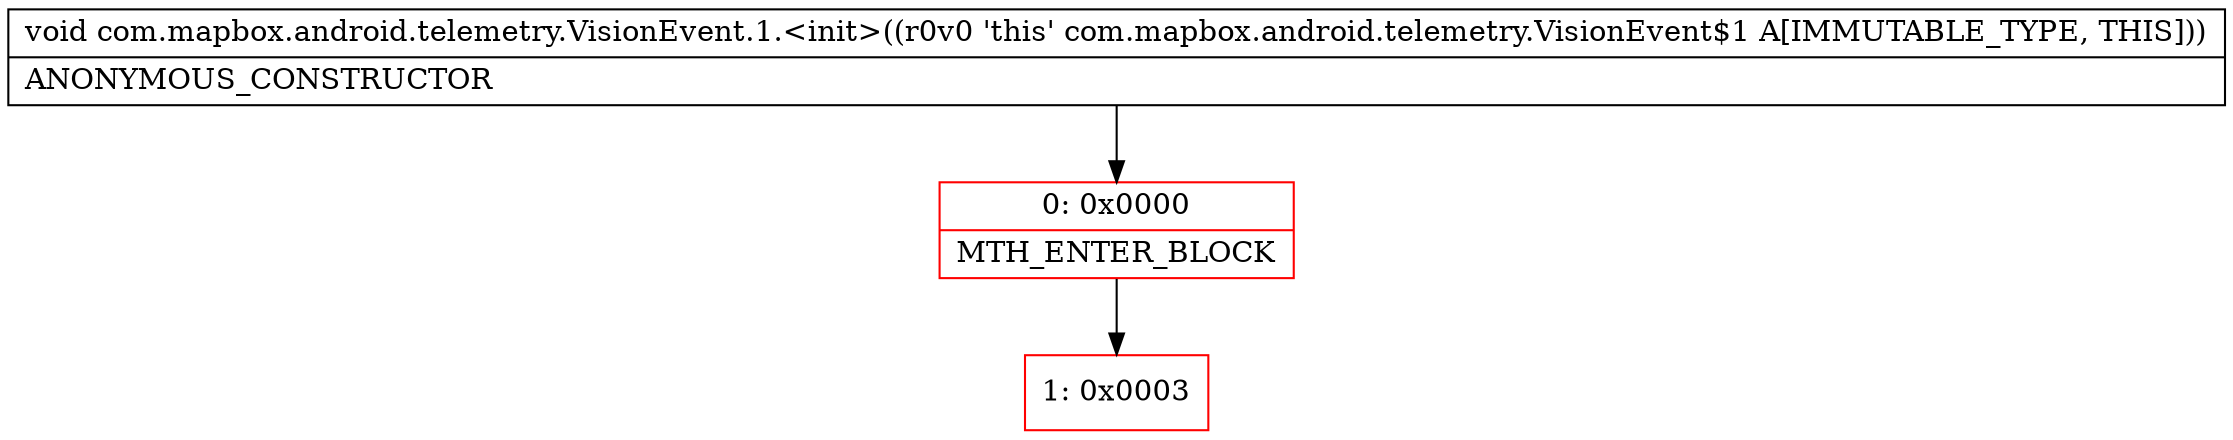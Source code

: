 digraph "CFG forcom.mapbox.android.telemetry.VisionEvent.1.\<init\>()V" {
subgraph cluster_Region_430751914 {
label = "R(0)";
node [shape=record,color=blue];
}
Node_0 [shape=record,color=red,label="{0\:\ 0x0000|MTH_ENTER_BLOCK\l}"];
Node_1 [shape=record,color=red,label="{1\:\ 0x0003}"];
MethodNode[shape=record,label="{void com.mapbox.android.telemetry.VisionEvent.1.\<init\>((r0v0 'this' com.mapbox.android.telemetry.VisionEvent$1 A[IMMUTABLE_TYPE, THIS]))  | ANONYMOUS_CONSTRUCTOR\l}"];
MethodNode -> Node_0;
Node_0 -> Node_1;
}

